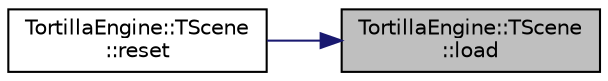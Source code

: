 digraph "TortillaEngine::TScene::load"
{
 // LATEX_PDF_SIZE
  edge [fontname="Helvetica",fontsize="10",labelfontname="Helvetica",labelfontsize="10"];
  node [fontname="Helvetica",fontsize="10",shape=record];
  rankdir="RL";
  Node1 [label="TortillaEngine::TScene\l::load",height=0.2,width=0.4,color="black", fillcolor="grey75", style="filled", fontcolor="black",tooltip="Loads the scene data from an xml file."];
  Node1 -> Node2 [dir="back",color="midnightblue",fontsize="10",style="solid",fontname="Helvetica"];
  Node2 [label="TortillaEngine::TScene\l::reset",height=0.2,width=0.4,color="black", fillcolor="white", style="filled",URL="$class_tortilla_engine_1_1_t_scene.html#ab58f474355ca37d46c7fc8c42a048c5b",tooltip="Stops the execution and reloads the scene before resuming the execution."];
}
